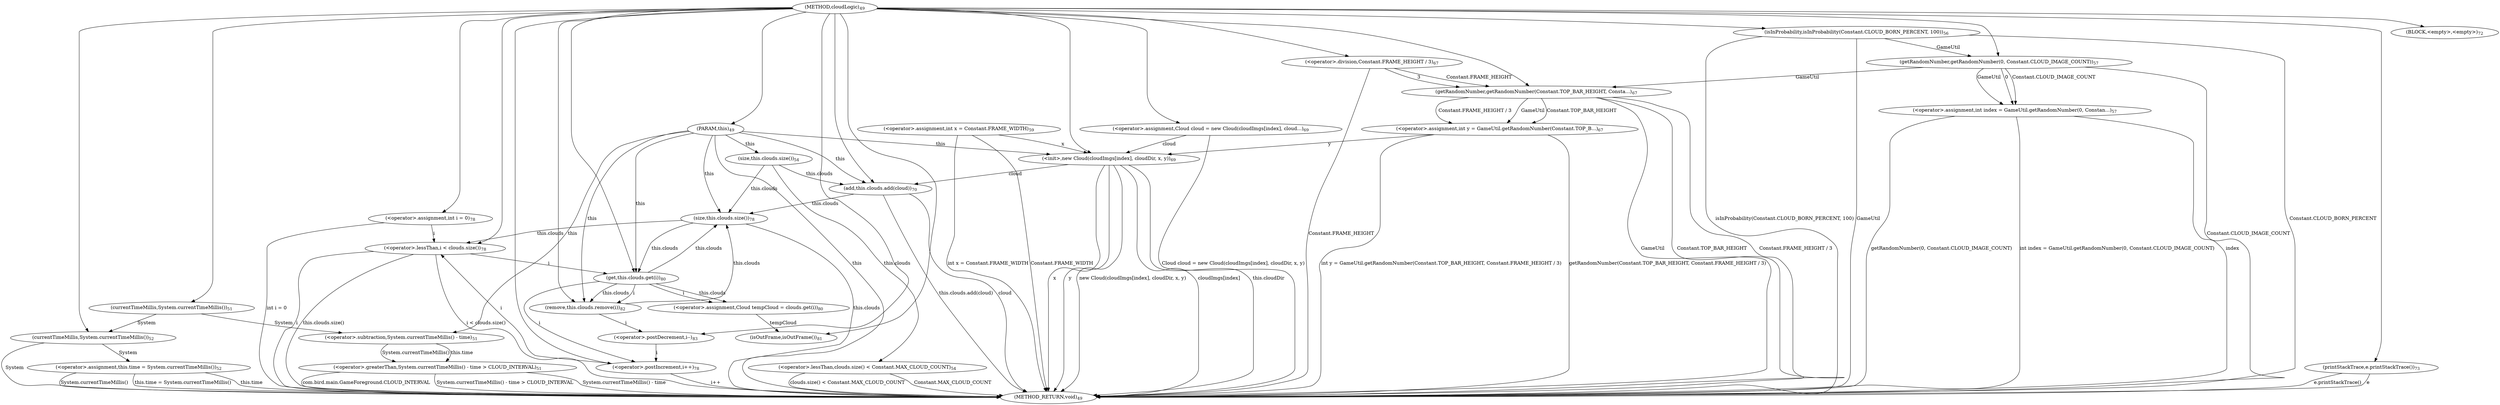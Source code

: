digraph "cloudLogic" {  
"133" [label = <(METHOD,cloudLogic)<SUB>49</SUB>> ]
"262" [label = <(METHOD_RETURN,void)<SUB>49</SUB>> ]
"134" [label = <(PARAM,this)<SUB>49</SUB>> ]
"137" [label = <(&lt;operator&gt;.greaterThan,System.currentTimeMillis() - time &gt; CLOUD_INTERVAL)<SUB>51</SUB>> ]
"137" [label = <(&lt;operator&gt;.greaterThan,System.currentTimeMillis() - time &gt; CLOUD_INTERVAL)<SUB>51</SUB>> ]
"137" [label = <(&lt;operator&gt;.greaterThan,System.currentTimeMillis() - time &gt; CLOUD_INTERVAL)<SUB>51</SUB>> ]
"148" [label = <(&lt;operator&gt;.assignment,this.time = System.currentTimeMillis())<SUB>52</SUB>> ]
"138" [label = <(&lt;operator&gt;.subtraction,System.currentTimeMillis() - time)<SUB>51</SUB>> ]
"138" [label = <(&lt;operator&gt;.subtraction,System.currentTimeMillis() - time)<SUB>51</SUB>> ]
"148" [label = <(&lt;operator&gt;.assignment,this.time = System.currentTimeMillis())<SUB>52</SUB>> ]
"148" [label = <(&lt;operator&gt;.assignment,this.time = System.currentTimeMillis())<SUB>52</SUB>> ]
"155" [label = <(&lt;operator&gt;.lessThan,clouds.size() &lt; Constant.MAX_CLOUD_COUNT)<SUB>54</SUB>> ]
"229" [label = <(&lt;operator&gt;.assignment,int i = 0)<SUB>78</SUB>> ]
"232" [label = <(&lt;operator&gt;.lessThan,i &lt; clouds.size())<SUB>78</SUB>> ]
"238" [label = <(&lt;operator&gt;.postIncrement,i++)<SUB>78</SUB>> ]
"139" [label = <(currentTimeMillis,System.currentTimeMillis())<SUB>51</SUB>> ]
"152" [label = <(currentTimeMillis,System.currentTimeMillis())<SUB>52</SUB>> ]
"155" [label = <(&lt;operator&gt;.lessThan,clouds.size() &lt; Constant.MAX_CLOUD_COUNT)<SUB>54</SUB>> ]
"155" [label = <(&lt;operator&gt;.lessThan,clouds.size() &lt; Constant.MAX_CLOUD_COUNT)<SUB>54</SUB>> ]
"229" [label = <(&lt;operator&gt;.assignment,int i = 0)<SUB>78</SUB>> ]
"229" [label = <(&lt;operator&gt;.assignment,int i = 0)<SUB>78</SUB>> ]
"232" [label = <(&lt;operator&gt;.lessThan,i &lt; clouds.size())<SUB>78</SUB>> ]
"232" [label = <(&lt;operator&gt;.lessThan,i &lt; clouds.size())<SUB>78</SUB>> ]
"238" [label = <(&lt;operator&gt;.postIncrement,i++)<SUB>78</SUB>> ]
"242" [label = <(&lt;operator&gt;.assignment,Cloud tempCloud = clouds.get(i))<SUB>80</SUB>> ]
"156" [label = <(size,this.clouds.size())<SUB>54</SUB>> ]
"234" [label = <(size,this.clouds.size())<SUB>78</SUB>> ]
"242" [label = <(&lt;operator&gt;.assignment,Cloud tempCloud = clouds.get(i))<SUB>80</SUB>> ]
"242" [label = <(&lt;operator&gt;.assignment,Cloud tempCloud = clouds.get(i))<SUB>80</SUB>> ]
"250" [label = <(isOutFrame,isOutFrame())<SUB>81</SUB>> ]
"224" [label = <(BLOCK,&lt;empty&gt;,&lt;empty&gt;)<SUB>72</SUB>> ]
"244" [label = <(get,this.clouds.get(i))<SUB>80</SUB>> ]
"244" [label = <(get,this.clouds.get(i))<SUB>80</SUB>> ]
"250" [label = <(isOutFrame,isOutFrame())<SUB>81</SUB>> ]
"253" [label = <(remove,this.clouds.remove(i))<SUB>82</SUB>> ]
"258" [label = <(&lt;operator&gt;.postDecrement,i--)<SUB>83</SUB>> ]
"167" [label = <(isInProbability,isInProbability(Constant.CLOUD_BORN_PERCENT, 100))<SUB>56</SUB>> ]
"225" [label = <(printStackTrace,e.printStackTrace())<SUB>73</SUB>> ]
"253" [label = <(remove,this.clouds.remove(i))<SUB>82</SUB>> ]
"253" [label = <(remove,this.clouds.remove(i))<SUB>82</SUB>> ]
"258" [label = <(&lt;operator&gt;.postDecrement,i--)<SUB>83</SUB>> ]
"167" [label = <(isInProbability,isInProbability(Constant.CLOUD_BORN_PERCENT, 100))<SUB>56</SUB>> ]
"167" [label = <(isInProbability,isInProbability(Constant.CLOUD_BORN_PERCENT, 100))<SUB>56</SUB>> ]
"167" [label = <(isInProbability,isInProbability(Constant.CLOUD_BORN_PERCENT, 100))<SUB>56</SUB>> ]
"175" [label = <(&lt;operator&gt;.assignment,int index = GameUtil.getRandomNumber(0, Constan...)<SUB>57</SUB>> ]
"184" [label = <(&lt;operator&gt;.assignment,int x = Constant.FRAME_WIDTH)<SUB>59</SUB>> ]
"190" [label = <(&lt;operator&gt;.assignment,int y = GameUtil.getRandomNumber(Constant.TOP_B...)<SUB>67</SUB>> ]
"203" [label = <(&lt;operator&gt;.assignment,Cloud cloud = new Cloud(cloudImgs[index], cloud...)<SUB>69</SUB>> ]
"206" [label = <(&lt;init&gt;,new Cloud(cloudImgs[index], cloudDir, x, y))<SUB>69</SUB>> ]
"218" [label = <(add,this.clouds.add(cloud))<SUB>70</SUB>> ]
"225" [label = <(printStackTrace,e.printStackTrace())<SUB>73</SUB>> ]
"175" [label = <(&lt;operator&gt;.assignment,int index = GameUtil.getRandomNumber(0, Constan...)<SUB>57</SUB>> ]
"175" [label = <(&lt;operator&gt;.assignment,int index = GameUtil.getRandomNumber(0, Constan...)<SUB>57</SUB>> ]
"184" [label = <(&lt;operator&gt;.assignment,int x = Constant.FRAME_WIDTH)<SUB>59</SUB>> ]
"184" [label = <(&lt;operator&gt;.assignment,int x = Constant.FRAME_WIDTH)<SUB>59</SUB>> ]
"190" [label = <(&lt;operator&gt;.assignment,int y = GameUtil.getRandomNumber(Constant.TOP_B...)<SUB>67</SUB>> ]
"190" [label = <(&lt;operator&gt;.assignment,int y = GameUtil.getRandomNumber(Constant.TOP_B...)<SUB>67</SUB>> ]
"203" [label = <(&lt;operator&gt;.assignment,Cloud cloud = new Cloud(cloudImgs[index], cloud...)<SUB>69</SUB>> ]
"203" [label = <(&lt;operator&gt;.assignment,Cloud cloud = new Cloud(cloudImgs[index], cloud...)<SUB>69</SUB>> ]
"206" [label = <(&lt;init&gt;,new Cloud(cloudImgs[index], cloudDir, x, y))<SUB>69</SUB>> ]
"206" [label = <(&lt;init&gt;,new Cloud(cloudImgs[index], cloudDir, x, y))<SUB>69</SUB>> ]
"206" [label = <(&lt;init&gt;,new Cloud(cloudImgs[index], cloudDir, x, y))<SUB>69</SUB>> ]
"206" [label = <(&lt;init&gt;,new Cloud(cloudImgs[index], cloudDir, x, y))<SUB>69</SUB>> ]
"206" [label = <(&lt;init&gt;,new Cloud(cloudImgs[index], cloudDir, x, y))<SUB>69</SUB>> ]
"218" [label = <(add,this.clouds.add(cloud))<SUB>70</SUB>> ]
"218" [label = <(add,this.clouds.add(cloud))<SUB>70</SUB>> ]
"177" [label = <(getRandomNumber,getRandomNumber(0, Constant.CLOUD_IMAGE_COUNT))<SUB>57</SUB>> ]
"177" [label = <(getRandomNumber,getRandomNumber(0, Constant.CLOUD_IMAGE_COUNT))<SUB>57</SUB>> ]
"177" [label = <(getRandomNumber,getRandomNumber(0, Constant.CLOUD_IMAGE_COUNT))<SUB>57</SUB>> ]
"192" [label = <(getRandomNumber,getRandomNumber(Constant.TOP_BAR_HEIGHT, Consta...)<SUB>67</SUB>> ]
"192" [label = <(getRandomNumber,getRandomNumber(Constant.TOP_BAR_HEIGHT, Consta...)<SUB>67</SUB>> ]
"192" [label = <(getRandomNumber,getRandomNumber(Constant.TOP_BAR_HEIGHT, Consta...)<SUB>67</SUB>> ]
"197" [label = <(&lt;operator&gt;.division,Constant.FRAME_HEIGHT / 3)<SUB>67</SUB>> ]
"197" [label = <(&lt;operator&gt;.division,Constant.FRAME_HEIGHT / 3)<SUB>67</SUB>> ]
  "134" -> "262"  [ label = "this"] 
  "137" -> "262"  [ label = "System.currentTimeMillis() - time"] 
  "137" -> "262"  [ label = "com.bird.main.GameForeground.CLOUD_INTERVAL"] 
  "137" -> "262"  [ label = "System.currentTimeMillis() - time &gt; CLOUD_INTERVAL"] 
  "148" -> "262"  [ label = "this.time"] 
  "152" -> "262"  [ label = "System"] 
  "148" -> "262"  [ label = "System.currentTimeMillis()"] 
  "148" -> "262"  [ label = "this.time = System.currentTimeMillis()"] 
  "155" -> "262"  [ label = "Constant.MAX_CLOUD_COUNT"] 
  "155" -> "262"  [ label = "clouds.size() &lt; Constant.MAX_CLOUD_COUNT"] 
  "167" -> "262"  [ label = "GameUtil"] 
  "167" -> "262"  [ label = "Constant.CLOUD_BORN_PERCENT"] 
  "167" -> "262"  [ label = "isInProbability(Constant.CLOUD_BORN_PERCENT, 100)"] 
  "175" -> "262"  [ label = "index"] 
  "177" -> "262"  [ label = "Constant.CLOUD_IMAGE_COUNT"] 
  "175" -> "262"  [ label = "getRandomNumber(0, Constant.CLOUD_IMAGE_COUNT)"] 
  "175" -> "262"  [ label = "int index = GameUtil.getRandomNumber(0, Constant.CLOUD_IMAGE_COUNT)"] 
  "184" -> "262"  [ label = "Constant.FRAME_WIDTH"] 
  "184" -> "262"  [ label = "int x = Constant.FRAME_WIDTH"] 
  "192" -> "262"  [ label = "GameUtil"] 
  "192" -> "262"  [ label = "Constant.TOP_BAR_HEIGHT"] 
  "197" -> "262"  [ label = "Constant.FRAME_HEIGHT"] 
  "192" -> "262"  [ label = "Constant.FRAME_HEIGHT / 3"] 
  "190" -> "262"  [ label = "getRandomNumber(Constant.TOP_BAR_HEIGHT, Constant.FRAME_HEIGHT / 3)"] 
  "190" -> "262"  [ label = "int y = GameUtil.getRandomNumber(Constant.TOP_BAR_HEIGHT, Constant.FRAME_HEIGHT / 3)"] 
  "203" -> "262"  [ label = "Cloud cloud = new Cloud(cloudImgs[index], cloudDir, x, y)"] 
  "206" -> "262"  [ label = "cloudImgs[index]"] 
  "206" -> "262"  [ label = "this.cloudDir"] 
  "206" -> "262"  [ label = "x"] 
  "206" -> "262"  [ label = "y"] 
  "206" -> "262"  [ label = "new Cloud(cloudImgs[index], cloudDir, x, y)"] 
  "218" -> "262"  [ label = "cloud"] 
  "218" -> "262"  [ label = "this.clouds.add(cloud)"] 
  "225" -> "262"  [ label = "e.printStackTrace()"] 
  "229" -> "262"  [ label = "int i = 0"] 
  "232" -> "262"  [ label = "i"] 
  "234" -> "262"  [ label = "this.clouds"] 
  "232" -> "262"  [ label = "this.clouds.size()"] 
  "232" -> "262"  [ label = "i &lt; clouds.size()"] 
  "238" -> "262"  [ label = "i++"] 
  "225" -> "262"  [ label = "e"] 
  "133" -> "134" 
  "138" -> "137"  [ label = "System.currentTimeMillis()"] 
  "138" -> "137"  [ label = "this.time"] 
  "152" -> "148"  [ label = "System"] 
  "139" -> "138"  [ label = "System"] 
  "134" -> "138"  [ label = "this"] 
  "133" -> "229" 
  "133" -> "139" 
  "139" -> "152"  [ label = "System"] 
  "133" -> "152" 
  "156" -> "155"  [ label = "this.clouds"] 
  "229" -> "232"  [ label = "i"] 
  "238" -> "232"  [ label = "i"] 
  "133" -> "232" 
  "234" -> "232"  [ label = "this.clouds"] 
  "244" -> "238"  [ label = "i"] 
  "258" -> "238"  [ label = "i"] 
  "133" -> "238" 
  "244" -> "242"  [ label = "this.clouds"] 
  "244" -> "242"  [ label = "i"] 
  "134" -> "156"  [ label = "this"] 
  "134" -> "234"  [ label = "this"] 
  "156" -> "234"  [ label = "this.clouds"] 
  "218" -> "234"  [ label = "this.clouds"] 
  "244" -> "234"  [ label = "this.clouds"] 
  "253" -> "234"  [ label = "this.clouds"] 
  "133" -> "224" 
  "134" -> "244"  [ label = "this"] 
  "234" -> "244"  [ label = "this.clouds"] 
  "232" -> "244"  [ label = "i"] 
  "133" -> "244" 
  "242" -> "250"  [ label = "tempCloud"] 
  "133" -> "250" 
  "134" -> "253"  [ label = "this"] 
  "244" -> "253"  [ label = "this.clouds"] 
  "244" -> "253"  [ label = "i"] 
  "133" -> "253" 
  "253" -> "258"  [ label = "i"] 
  "133" -> "258" 
  "133" -> "167" 
  "177" -> "175"  [ label = "GameUtil"] 
  "177" -> "175"  [ label = "0"] 
  "177" -> "175"  [ label = "Constant.CLOUD_IMAGE_COUNT"] 
  "192" -> "190"  [ label = "GameUtil"] 
  "192" -> "190"  [ label = "Constant.TOP_BAR_HEIGHT"] 
  "192" -> "190"  [ label = "Constant.FRAME_HEIGHT / 3"] 
  "133" -> "203" 
  "133" -> "225" 
  "203" -> "206"  [ label = "cloud"] 
  "133" -> "206" 
  "134" -> "206"  [ label = "this"] 
  "184" -> "206"  [ label = "x"] 
  "190" -> "206"  [ label = "y"] 
  "134" -> "218"  [ label = "this"] 
  "156" -> "218"  [ label = "this.clouds"] 
  "206" -> "218"  [ label = "cloud"] 
  "133" -> "218" 
  "167" -> "177"  [ label = "GameUtil"] 
  "133" -> "177" 
  "177" -> "192"  [ label = "GameUtil"] 
  "133" -> "192" 
  "197" -> "192"  [ label = "Constant.FRAME_HEIGHT"] 
  "197" -> "192"  [ label = "3"] 
  "133" -> "197" 
}

